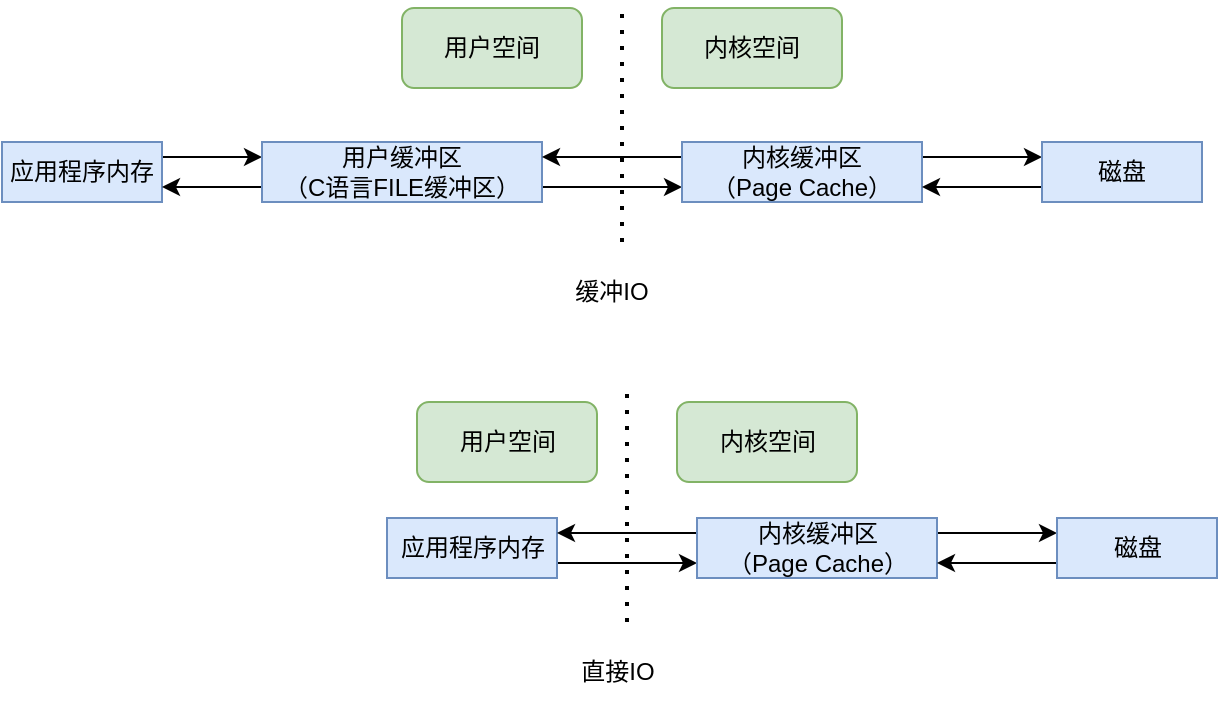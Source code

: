 <mxfile version="21.6.3" type="github">
  <diagram name="第 1 页" id="-lxnpsn0jJfDtlnjy4Ef">
    <mxGraphModel dx="895" dy="623" grid="1" gridSize="10" guides="1" tooltips="1" connect="1" arrows="1" fold="1" page="1" pageScale="1" pageWidth="827" pageHeight="1169" math="0" shadow="0">
      <root>
        <mxCell id="0" />
        <mxCell id="1" parent="0" />
        <mxCell id="utQGCpOFTn3IkIfa8WLX-1" value="用户空间" style="rounded=1;whiteSpace=wrap;html=1;fillColor=#d5e8d4;strokeColor=#82b366;" vertex="1" parent="1">
          <mxGeometry x="250" y="133" width="90" height="40" as="geometry" />
        </mxCell>
        <mxCell id="utQGCpOFTn3IkIfa8WLX-2" value="" style="endArrow=none;dashed=1;html=1;dashPattern=1 3;strokeWidth=2;rounded=0;" edge="1" parent="1">
          <mxGeometry width="50" height="50" relative="1" as="geometry">
            <mxPoint x="360" y="250" as="sourcePoint" />
            <mxPoint x="360" y="130" as="targetPoint" />
          </mxGeometry>
        </mxCell>
        <mxCell id="utQGCpOFTn3IkIfa8WLX-3" value="内核空间" style="rounded=1;whiteSpace=wrap;html=1;fillColor=#d5e8d4;strokeColor=#82b366;" vertex="1" parent="1">
          <mxGeometry x="380" y="133" width="90" height="40" as="geometry" />
        </mxCell>
        <mxCell id="utQGCpOFTn3IkIfa8WLX-7" style="edgeStyle=orthogonalEdgeStyle;rounded=0;orthogonalLoop=1;jettySize=auto;html=1;entryX=0;entryY=0.25;entryDx=0;entryDy=0;exitX=1;exitY=0.25;exitDx=0;exitDy=0;" edge="1" parent="1" source="utQGCpOFTn3IkIfa8WLX-4" target="utQGCpOFTn3IkIfa8WLX-6">
          <mxGeometry relative="1" as="geometry" />
        </mxCell>
        <mxCell id="utQGCpOFTn3IkIfa8WLX-4" value="应用程序内存" style="rounded=0;whiteSpace=wrap;html=1;fillColor=#dae8fc;strokeColor=#6c8ebf;" vertex="1" parent="1">
          <mxGeometry x="50" y="200" width="80" height="30" as="geometry" />
        </mxCell>
        <mxCell id="utQGCpOFTn3IkIfa8WLX-12" style="edgeStyle=orthogonalEdgeStyle;rounded=0;orthogonalLoop=1;jettySize=auto;html=1;entryX=1;entryY=0.75;entryDx=0;entryDy=0;exitX=0;exitY=0.75;exitDx=0;exitDy=0;" edge="1" parent="1" source="utQGCpOFTn3IkIfa8WLX-6" target="utQGCpOFTn3IkIfa8WLX-4">
          <mxGeometry relative="1" as="geometry" />
        </mxCell>
        <mxCell id="utQGCpOFTn3IkIfa8WLX-14" style="edgeStyle=orthogonalEdgeStyle;rounded=0;orthogonalLoop=1;jettySize=auto;html=1;exitX=1;exitY=0.75;exitDx=0;exitDy=0;entryX=0;entryY=0.75;entryDx=0;entryDy=0;" edge="1" parent="1" source="utQGCpOFTn3IkIfa8WLX-6" target="utQGCpOFTn3IkIfa8WLX-9">
          <mxGeometry relative="1" as="geometry" />
        </mxCell>
        <mxCell id="utQGCpOFTn3IkIfa8WLX-6" value="用户缓冲区&lt;br&gt;（C语言FILE缓冲区）" style="rounded=0;whiteSpace=wrap;html=1;fillColor=#dae8fc;strokeColor=#6c8ebf;" vertex="1" parent="1">
          <mxGeometry x="180" y="200" width="140" height="30" as="geometry" />
        </mxCell>
        <mxCell id="utQGCpOFTn3IkIfa8WLX-8" style="edgeStyle=orthogonalEdgeStyle;rounded=0;orthogonalLoop=1;jettySize=auto;html=1;entryX=0;entryY=0.25;entryDx=0;entryDy=0;exitX=1;exitY=0.25;exitDx=0;exitDy=0;" edge="1" source="utQGCpOFTn3IkIfa8WLX-9" target="utQGCpOFTn3IkIfa8WLX-10" parent="1">
          <mxGeometry relative="1" as="geometry" />
        </mxCell>
        <mxCell id="utQGCpOFTn3IkIfa8WLX-13" style="edgeStyle=orthogonalEdgeStyle;rounded=0;orthogonalLoop=1;jettySize=auto;html=1;exitX=0;exitY=0.25;exitDx=0;exitDy=0;entryX=1;entryY=0.25;entryDx=0;entryDy=0;" edge="1" parent="1" source="utQGCpOFTn3IkIfa8WLX-9" target="utQGCpOFTn3IkIfa8WLX-6">
          <mxGeometry relative="1" as="geometry" />
        </mxCell>
        <mxCell id="utQGCpOFTn3IkIfa8WLX-9" value="内核缓冲区&lt;br&gt;（Page Cache）" style="rounded=0;whiteSpace=wrap;html=1;fillColor=#dae8fc;strokeColor=#6c8ebf;" vertex="1" parent="1">
          <mxGeometry x="390" y="200" width="120" height="30" as="geometry" />
        </mxCell>
        <mxCell id="utQGCpOFTn3IkIfa8WLX-11" style="edgeStyle=orthogonalEdgeStyle;rounded=0;orthogonalLoop=1;jettySize=auto;html=1;exitX=0;exitY=0.75;exitDx=0;exitDy=0;entryX=1;entryY=0.75;entryDx=0;entryDy=0;" edge="1" parent="1" source="utQGCpOFTn3IkIfa8WLX-10" target="utQGCpOFTn3IkIfa8WLX-9">
          <mxGeometry relative="1" as="geometry" />
        </mxCell>
        <mxCell id="utQGCpOFTn3IkIfa8WLX-10" value="磁盘" style="rounded=0;whiteSpace=wrap;html=1;fillColor=#dae8fc;strokeColor=#6c8ebf;" vertex="1" parent="1">
          <mxGeometry x="570" y="200" width="80" height="30" as="geometry" />
        </mxCell>
        <mxCell id="utQGCpOFTn3IkIfa8WLX-15" value="缓冲IO" style="text;strokeColor=none;align=center;fillColor=none;html=1;verticalAlign=middle;whiteSpace=wrap;rounded=0;" vertex="1" parent="1">
          <mxGeometry x="325" y="260" width="60" height="30" as="geometry" />
        </mxCell>
        <mxCell id="utQGCpOFTn3IkIfa8WLX-29" value="用户空间" style="rounded=1;whiteSpace=wrap;html=1;fillColor=#d5e8d4;strokeColor=#82b366;" vertex="1" parent="1">
          <mxGeometry x="257.5" y="330" width="90" height="40" as="geometry" />
        </mxCell>
        <mxCell id="utQGCpOFTn3IkIfa8WLX-30" value="" style="endArrow=none;dashed=1;html=1;dashPattern=1 3;strokeWidth=2;rounded=0;" edge="1" parent="1">
          <mxGeometry width="50" height="50" relative="1" as="geometry">
            <mxPoint x="362.5" y="440" as="sourcePoint" />
            <mxPoint x="362.5" y="320" as="targetPoint" />
          </mxGeometry>
        </mxCell>
        <mxCell id="utQGCpOFTn3IkIfa8WLX-31" value="内核空间" style="rounded=1;whiteSpace=wrap;html=1;fillColor=#d5e8d4;strokeColor=#82b366;" vertex="1" parent="1">
          <mxGeometry x="387.5" y="330" width="90" height="40" as="geometry" />
        </mxCell>
        <mxCell id="utQGCpOFTn3IkIfa8WLX-35" style="edgeStyle=orthogonalEdgeStyle;rounded=0;orthogonalLoop=1;jettySize=auto;html=1;exitX=1;exitY=0.75;exitDx=0;exitDy=0;entryX=0;entryY=0.75;entryDx=0;entryDy=0;" edge="1" source="utQGCpOFTn3IkIfa8WLX-36" target="utQGCpOFTn3IkIfa8WLX-39" parent="1">
          <mxGeometry relative="1" as="geometry" />
        </mxCell>
        <mxCell id="utQGCpOFTn3IkIfa8WLX-36" value="应用程序内存" style="rounded=0;whiteSpace=wrap;html=1;fillColor=#dae8fc;strokeColor=#6c8ebf;" vertex="1" parent="1">
          <mxGeometry x="242.5" y="388" width="85" height="30" as="geometry" />
        </mxCell>
        <mxCell id="utQGCpOFTn3IkIfa8WLX-37" style="edgeStyle=orthogonalEdgeStyle;rounded=0;orthogonalLoop=1;jettySize=auto;html=1;entryX=0;entryY=0.25;entryDx=0;entryDy=0;exitX=1;exitY=0.25;exitDx=0;exitDy=0;" edge="1" source="utQGCpOFTn3IkIfa8WLX-39" target="utQGCpOFTn3IkIfa8WLX-41" parent="1">
          <mxGeometry relative="1" as="geometry" />
        </mxCell>
        <mxCell id="utQGCpOFTn3IkIfa8WLX-38" style="edgeStyle=orthogonalEdgeStyle;rounded=0;orthogonalLoop=1;jettySize=auto;html=1;exitX=0;exitY=0.25;exitDx=0;exitDy=0;entryX=1;entryY=0.25;entryDx=0;entryDy=0;" edge="1" source="utQGCpOFTn3IkIfa8WLX-39" target="utQGCpOFTn3IkIfa8WLX-36" parent="1">
          <mxGeometry relative="1" as="geometry" />
        </mxCell>
        <mxCell id="utQGCpOFTn3IkIfa8WLX-39" value="内核缓冲区&lt;br&gt;（Page Cache）" style="rounded=0;whiteSpace=wrap;html=1;fillColor=#dae8fc;strokeColor=#6c8ebf;" vertex="1" parent="1">
          <mxGeometry x="397.5" y="388" width="120" height="30" as="geometry" />
        </mxCell>
        <mxCell id="utQGCpOFTn3IkIfa8WLX-40" style="edgeStyle=orthogonalEdgeStyle;rounded=0;orthogonalLoop=1;jettySize=auto;html=1;exitX=0;exitY=0.75;exitDx=0;exitDy=0;entryX=1;entryY=0.75;entryDx=0;entryDy=0;" edge="1" source="utQGCpOFTn3IkIfa8WLX-41" target="utQGCpOFTn3IkIfa8WLX-39" parent="1">
          <mxGeometry relative="1" as="geometry" />
        </mxCell>
        <mxCell id="utQGCpOFTn3IkIfa8WLX-41" value="磁盘" style="rounded=0;whiteSpace=wrap;html=1;fillColor=#dae8fc;strokeColor=#6c8ebf;" vertex="1" parent="1">
          <mxGeometry x="577.5" y="388" width="80" height="30" as="geometry" />
        </mxCell>
        <mxCell id="utQGCpOFTn3IkIfa8WLX-42" value="直接IO" style="text;strokeColor=none;align=center;fillColor=none;html=1;verticalAlign=middle;whiteSpace=wrap;rounded=0;" vertex="1" parent="1">
          <mxGeometry x="327.5" y="450" width="60" height="30" as="geometry" />
        </mxCell>
      </root>
    </mxGraphModel>
  </diagram>
</mxfile>
